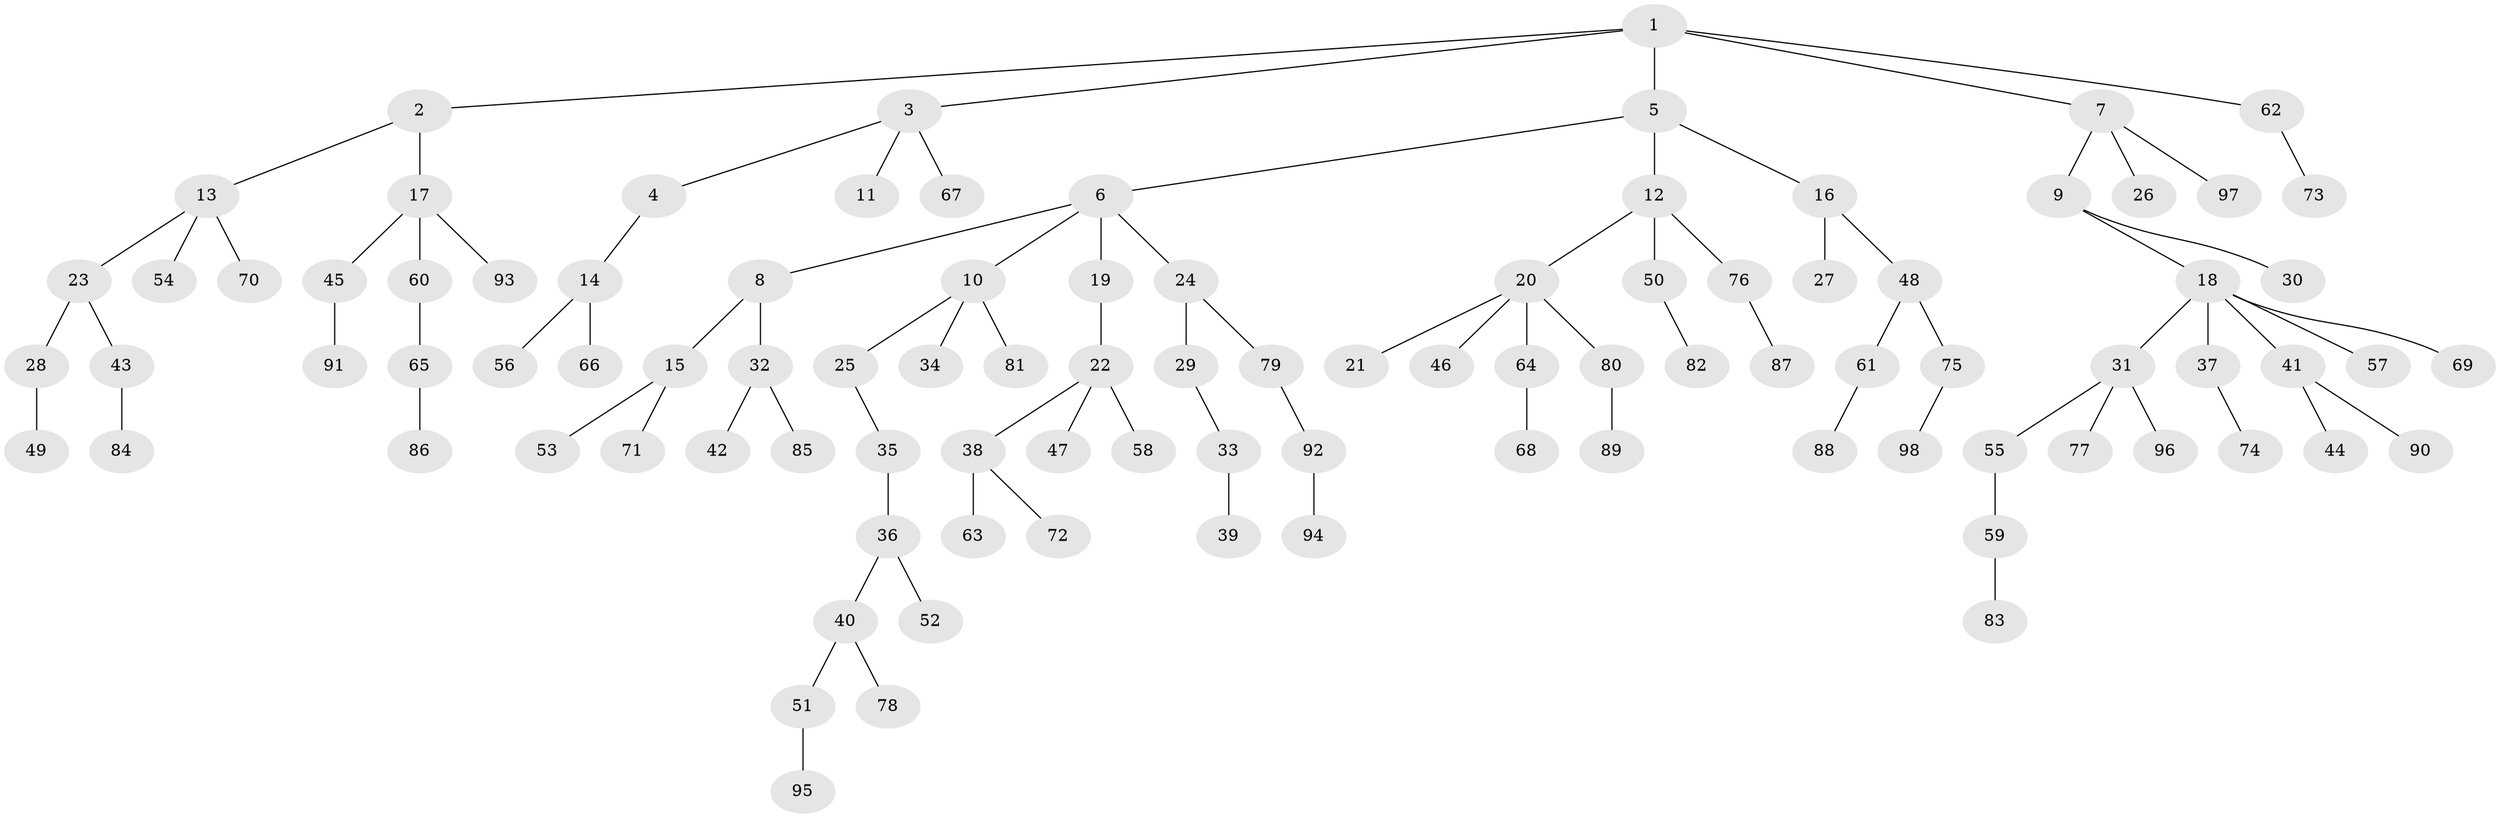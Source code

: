 // original degree distribution, {5: 0.06474820143884892, 4: 0.05755395683453238, 2: 0.2733812949640288, 3: 0.10071942446043165, 1: 0.4892086330935252, 7: 0.007194244604316547, 6: 0.007194244604316547}
// Generated by graph-tools (version 1.1) at 2025/51/03/04/25 22:51:25]
// undirected, 98 vertices, 97 edges
graph export_dot {
  node [color=gray90,style=filled];
  1;
  2;
  3;
  4;
  5;
  6;
  7;
  8;
  9;
  10;
  11;
  12;
  13;
  14;
  15;
  16;
  17;
  18;
  19;
  20;
  21;
  22;
  23;
  24;
  25;
  26;
  27;
  28;
  29;
  30;
  31;
  32;
  33;
  34;
  35;
  36;
  37;
  38;
  39;
  40;
  41;
  42;
  43;
  44;
  45;
  46;
  47;
  48;
  49;
  50;
  51;
  52;
  53;
  54;
  55;
  56;
  57;
  58;
  59;
  60;
  61;
  62;
  63;
  64;
  65;
  66;
  67;
  68;
  69;
  70;
  71;
  72;
  73;
  74;
  75;
  76;
  77;
  78;
  79;
  80;
  81;
  82;
  83;
  84;
  85;
  86;
  87;
  88;
  89;
  90;
  91;
  92;
  93;
  94;
  95;
  96;
  97;
  98;
  1 -- 2 [weight=1.0];
  1 -- 3 [weight=1.0];
  1 -- 5 [weight=1.0];
  1 -- 7 [weight=1.0];
  1 -- 62 [weight=1.0];
  2 -- 13 [weight=1.0];
  2 -- 17 [weight=1.0];
  3 -- 4 [weight=1.0];
  3 -- 11 [weight=1.0];
  3 -- 67 [weight=1.0];
  4 -- 14 [weight=1.0];
  5 -- 6 [weight=1.0];
  5 -- 12 [weight=1.0];
  5 -- 16 [weight=1.0];
  6 -- 8 [weight=1.0];
  6 -- 10 [weight=1.0];
  6 -- 19 [weight=1.0];
  6 -- 24 [weight=1.0];
  7 -- 9 [weight=1.0];
  7 -- 26 [weight=1.0];
  7 -- 97 [weight=1.0];
  8 -- 15 [weight=1.0];
  8 -- 32 [weight=1.0];
  9 -- 18 [weight=1.0];
  9 -- 30 [weight=1.0];
  10 -- 25 [weight=1.0];
  10 -- 34 [weight=1.0];
  10 -- 81 [weight=1.0];
  12 -- 20 [weight=1.0];
  12 -- 50 [weight=1.0];
  12 -- 76 [weight=1.0];
  13 -- 23 [weight=1.0];
  13 -- 54 [weight=1.0];
  13 -- 70 [weight=1.0];
  14 -- 56 [weight=1.0];
  14 -- 66 [weight=1.0];
  15 -- 53 [weight=1.0];
  15 -- 71 [weight=1.0];
  16 -- 27 [weight=1.0];
  16 -- 48 [weight=1.0];
  17 -- 45 [weight=1.0];
  17 -- 60 [weight=1.0];
  17 -- 93 [weight=1.0];
  18 -- 31 [weight=1.0];
  18 -- 37 [weight=1.0];
  18 -- 41 [weight=1.0];
  18 -- 57 [weight=1.0];
  18 -- 69 [weight=1.0];
  19 -- 22 [weight=1.0];
  20 -- 21 [weight=1.0];
  20 -- 46 [weight=1.0];
  20 -- 64 [weight=1.0];
  20 -- 80 [weight=1.0];
  22 -- 38 [weight=1.0];
  22 -- 47 [weight=1.0];
  22 -- 58 [weight=1.0];
  23 -- 28 [weight=1.0];
  23 -- 43 [weight=1.0];
  24 -- 29 [weight=1.0];
  24 -- 79 [weight=1.0];
  25 -- 35 [weight=1.0];
  28 -- 49 [weight=1.0];
  29 -- 33 [weight=1.0];
  31 -- 55 [weight=1.0];
  31 -- 77 [weight=1.0];
  31 -- 96 [weight=1.0];
  32 -- 42 [weight=1.0];
  32 -- 85 [weight=1.0];
  33 -- 39 [weight=1.0];
  35 -- 36 [weight=1.0];
  36 -- 40 [weight=1.0];
  36 -- 52 [weight=1.0];
  37 -- 74 [weight=1.0];
  38 -- 63 [weight=1.0];
  38 -- 72 [weight=1.0];
  40 -- 51 [weight=1.0];
  40 -- 78 [weight=1.0];
  41 -- 44 [weight=1.0];
  41 -- 90 [weight=1.0];
  43 -- 84 [weight=1.0];
  45 -- 91 [weight=1.0];
  48 -- 61 [weight=1.0];
  48 -- 75 [weight=1.0];
  50 -- 82 [weight=1.0];
  51 -- 95 [weight=1.0];
  55 -- 59 [weight=1.0];
  59 -- 83 [weight=1.0];
  60 -- 65 [weight=1.0];
  61 -- 88 [weight=1.0];
  62 -- 73 [weight=1.0];
  64 -- 68 [weight=1.0];
  65 -- 86 [weight=1.0];
  75 -- 98 [weight=1.0];
  76 -- 87 [weight=1.0];
  79 -- 92 [weight=1.0];
  80 -- 89 [weight=1.0];
  92 -- 94 [weight=1.0];
}
